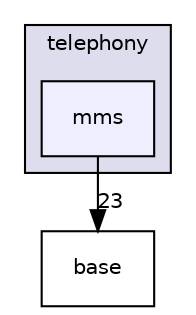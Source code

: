 digraph G {
  compound=true
  node [ fontsize="10", fontname="Helvetica"];
  edge [ labelfontsize="10", labelfontname="Helvetica"];
  subgraph clusterdir_8f97b586653f692c1edc7cd0a6d9afd7 {
    graph [ bgcolor="#ddddee", pencolor="black", label="telephony" fontname="Helvetica", fontsize="10", URL="dir_8f97b586653f692c1edc7cd0a6d9afd7.html"]
  dir_bcb9b1036ce0fd40430e1079baa23a82 [shape=box, label="mms", style="filled", fillcolor="#eeeeff", pencolor="black", URL="dir_bcb9b1036ce0fd40430e1079baa23a82.html"];
  }
  dir_96bebcbd622f6ba3e4502d519ed457a0 [shape=box label="base" URL="dir_96bebcbd622f6ba3e4502d519ed457a0.html"];
  dir_bcb9b1036ce0fd40430e1079baa23a82->dir_96bebcbd622f6ba3e4502d519ed457a0 [headlabel="23", labeldistance=1.5 headhref="dir_000050_000005.html"];
}
